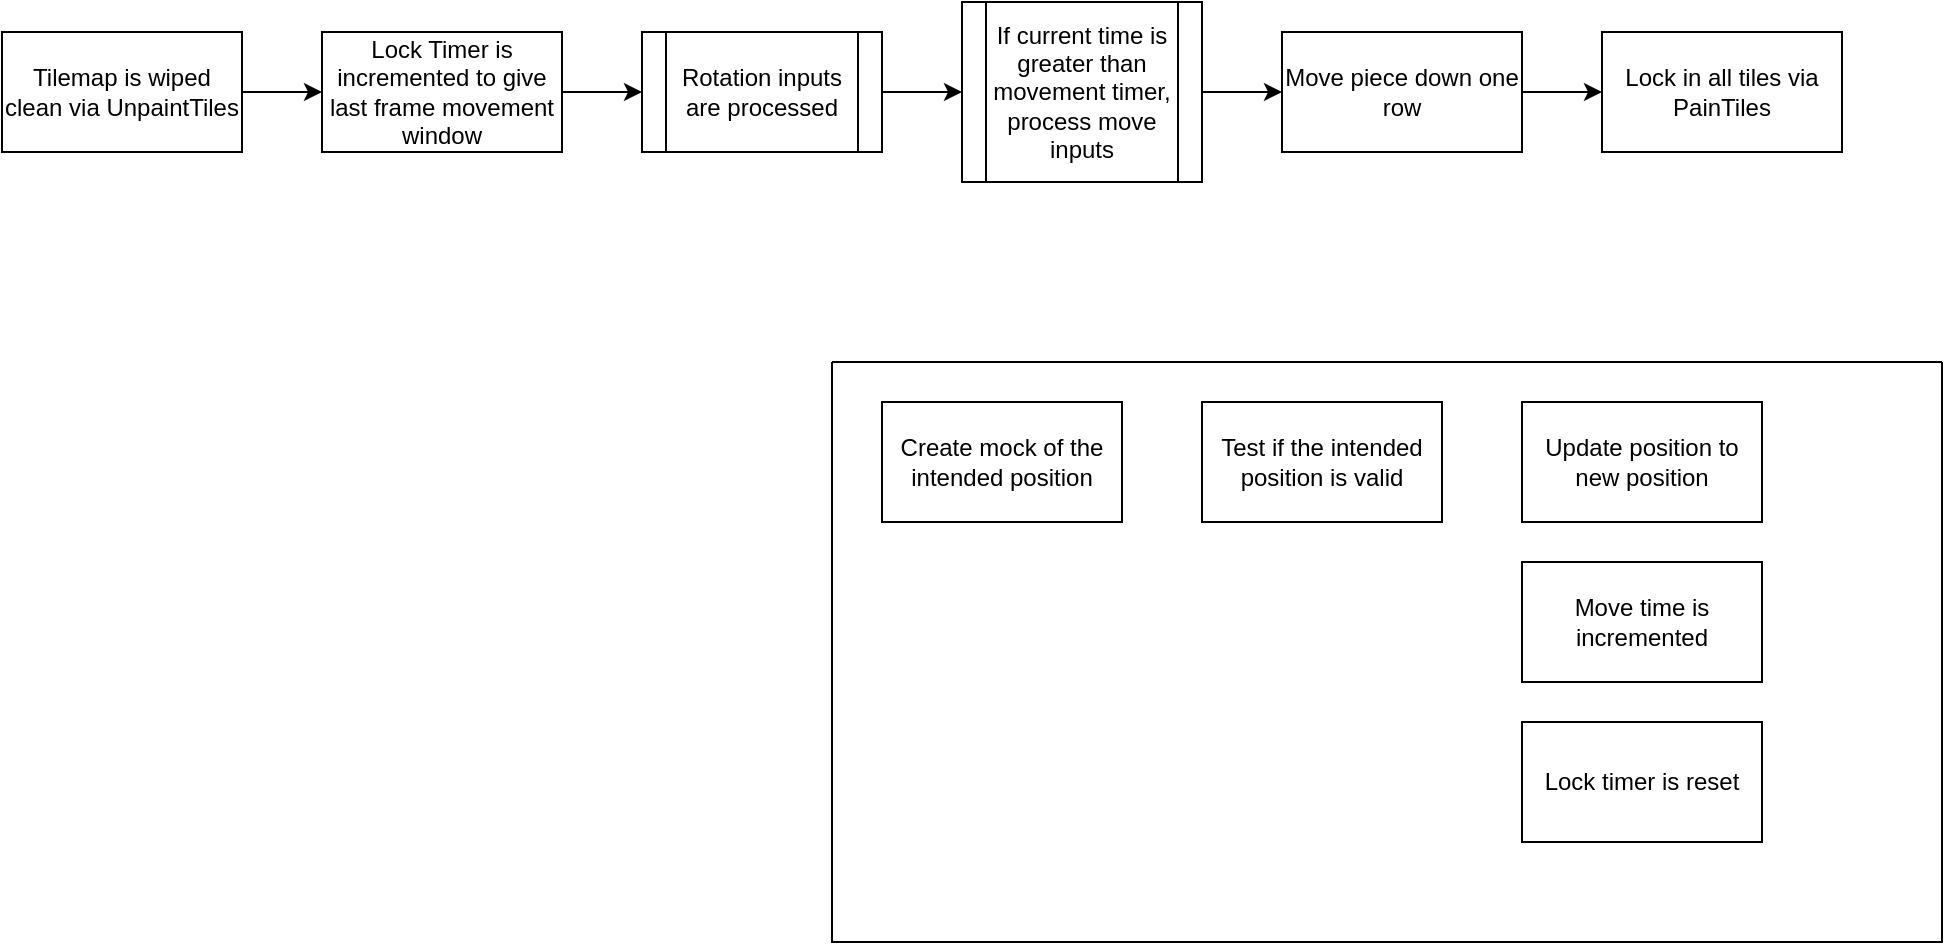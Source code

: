 <mxfile version="26.0.16" pages="2">
  <diagram name="Page-1" id="xsfzn51YltU21-Fv0yl1">
    <mxGraphModel dx="619" dy="726" grid="1" gridSize="10" guides="1" tooltips="1" connect="1" arrows="1" fold="1" page="1" pageScale="1" pageWidth="850" pageHeight="1100" math="0" shadow="0">
      <root>
        <mxCell id="0" />
        <mxCell id="1" parent="0" />
        <mxCell id="trjEK-N_bhUyEqZXemwE-7" style="edgeStyle=orthogonalEdgeStyle;rounded=0;orthogonalLoop=1;jettySize=auto;html=1;" parent="1" source="trjEK-N_bhUyEqZXemwE-4" target="trjEK-N_bhUyEqZXemwE-6" edge="1">
          <mxGeometry relative="1" as="geometry" />
        </mxCell>
        <mxCell id="trjEK-N_bhUyEqZXemwE-4" value="Tilemap is wiped clean via UnpaintTiles" style="rounded=0;whiteSpace=wrap;html=1;" parent="1" vertex="1">
          <mxGeometry x="40" y="55" width="120" height="60" as="geometry" />
        </mxCell>
        <mxCell id="trjEK-N_bhUyEqZXemwE-9" style="edgeStyle=orthogonalEdgeStyle;rounded=0;orthogonalLoop=1;jettySize=auto;html=1;" parent="1" source="trjEK-N_bhUyEqZXemwE-6" target="trjEK-N_bhUyEqZXemwE-8" edge="1">
          <mxGeometry relative="1" as="geometry" />
        </mxCell>
        <mxCell id="trjEK-N_bhUyEqZXemwE-6" value="Lock Timer is incremented to give last frame movement window" style="rounded=0;whiteSpace=wrap;html=1;" parent="1" vertex="1">
          <mxGeometry x="200" y="55" width="120" height="60" as="geometry" />
        </mxCell>
        <mxCell id="trjEK-N_bhUyEqZXemwE-11" style="edgeStyle=orthogonalEdgeStyle;rounded=0;orthogonalLoop=1;jettySize=auto;html=1;" parent="1" source="trjEK-N_bhUyEqZXemwE-8" target="trjEK-N_bhUyEqZXemwE-10" edge="1">
          <mxGeometry relative="1" as="geometry" />
        </mxCell>
        <mxCell id="trjEK-N_bhUyEqZXemwE-8" value="Rotation inputs are processed" style="rounded=0;whiteSpace=wrap;html=1;shape=process;backgroundOutline=1;" parent="1" vertex="1">
          <mxGeometry x="360" y="55" width="120" height="60" as="geometry" />
        </mxCell>
        <mxCell id="trjEK-N_bhUyEqZXemwE-14" style="edgeStyle=orthogonalEdgeStyle;rounded=0;orthogonalLoop=1;jettySize=auto;html=1;" parent="1" source="trjEK-N_bhUyEqZXemwE-10" target="trjEK-N_bhUyEqZXemwE-12" edge="1">
          <mxGeometry relative="1" as="geometry" />
        </mxCell>
        <mxCell id="trjEK-N_bhUyEqZXemwE-10" value="If current time is greater than movement timer, process move inputs" style="rounded=0;whiteSpace=wrap;html=1;shape=process;backgroundOutline=1;" parent="1" vertex="1">
          <mxGeometry x="520" y="40" width="120" height="90" as="geometry" />
        </mxCell>
        <mxCell id="trjEK-N_bhUyEqZXemwE-16" style="edgeStyle=orthogonalEdgeStyle;rounded=0;orthogonalLoop=1;jettySize=auto;html=1;" parent="1" source="trjEK-N_bhUyEqZXemwE-12" target="trjEK-N_bhUyEqZXemwE-15" edge="1">
          <mxGeometry relative="1" as="geometry" />
        </mxCell>
        <mxCell id="trjEK-N_bhUyEqZXemwE-12" value="Move piece down one row" style="rounded=0;whiteSpace=wrap;html=1;" parent="1" vertex="1">
          <mxGeometry x="680" y="55" width="120" height="60" as="geometry" />
        </mxCell>
        <mxCell id="trjEK-N_bhUyEqZXemwE-15" value="Lock in all tiles via PainTiles" style="rounded=0;whiteSpace=wrap;html=1;" parent="1" vertex="1">
          <mxGeometry x="840" y="55" width="120" height="60" as="geometry" />
        </mxCell>
        <mxCell id="trjEK-N_bhUyEqZXemwE-17" value="" style="swimlane;startSize=0;" parent="1" vertex="1">
          <mxGeometry x="455" y="220" width="555" height="290" as="geometry" />
        </mxCell>
        <mxCell id="trjEK-N_bhUyEqZXemwE-19" value="Create mock of the intended position" style="rounded=0;whiteSpace=wrap;html=1;" parent="trjEK-N_bhUyEqZXemwE-17" vertex="1">
          <mxGeometry x="25" y="20" width="120" height="60" as="geometry" />
        </mxCell>
        <mxCell id="trjEK-N_bhUyEqZXemwE-20" value="Test if the intended position is valid" style="rounded=0;whiteSpace=wrap;html=1;" parent="trjEK-N_bhUyEqZXemwE-17" vertex="1">
          <mxGeometry x="185" y="20" width="120" height="60" as="geometry" />
        </mxCell>
        <mxCell id="trjEK-N_bhUyEqZXemwE-24" value="Update position to new position" style="rounded=0;whiteSpace=wrap;html=1;" parent="trjEK-N_bhUyEqZXemwE-17" vertex="1">
          <mxGeometry x="345" y="20" width="120" height="60" as="geometry" />
        </mxCell>
        <mxCell id="trjEK-N_bhUyEqZXemwE-23" value="Move time is incremented" style="rounded=0;whiteSpace=wrap;html=1;" parent="trjEK-N_bhUyEqZXemwE-17" vertex="1">
          <mxGeometry x="345" y="100" width="120" height="60" as="geometry" />
        </mxCell>
        <mxCell id="trjEK-N_bhUyEqZXemwE-25" value="Lock timer is reset" style="rounded=0;whiteSpace=wrap;html=1;" parent="trjEK-N_bhUyEqZXemwE-17" vertex="1">
          <mxGeometry x="345" y="180" width="120" height="60" as="geometry" />
        </mxCell>
      </root>
    </mxGraphModel>
  </diagram>
  <diagram id="XzK21CoemzZGoUQgBb3T" name="Page-2">
    <mxGraphModel dx="1154" dy="582" grid="1" gridSize="10" guides="1" tooltips="1" connect="1" arrows="1" fold="1" page="1" pageScale="1" pageWidth="850" pageHeight="1100" math="0" shadow="0">
      <root>
        <mxCell id="0" />
        <mxCell id="1" parent="0" />
        <mxCell id="i2_EIGkTncLvoZjx5Brx-25" value="Awake()" style="swimlane;whiteSpace=wrap;html=1;strokeColor=default;align=left;verticalAlign=top;spacingLeft=16;fontFamily=Helvetica;fontSize=12;fontColor=default;fontStyle=1;fillColor=default;" parent="1" vertex="1">
          <mxGeometry x="40" y="40" width="1640" height="320" as="geometry" />
        </mxCell>
        <mxCell id="i2_EIGkTncLvoZjx5Brx-26" value="Board" style="swimlane;whiteSpace=wrap;html=1;strokeColor=default;align=left;verticalAlign=top;spacingLeft=16;fontFamily=Helvetica;fontSize=12;fontColor=default;fontStyle=1;fillColor=default;resizeHeight=0;resizeWidth=0;" parent="i2_EIGkTncLvoZjx5Brx-25" vertex="1">
          <mxGeometry x="440" y="50" width="360" height="240" as="geometry" />
        </mxCell>
        <mxCell id="i2_EIGkTncLvoZjx5Brx-28" value="Find TileMap" style="rounded=0;whiteSpace=wrap;html=1;" parent="i2_EIGkTncLvoZjx5Brx-26" vertex="1">
          <mxGeometry x="40" y="40" width="120" height="60" as="geometry" />
        </mxCell>
        <mxCell id="i2_EIGkTncLvoZjx5Brx-30" value="Find ActivePieceController" style="rounded=0;whiteSpace=wrap;html=1;" parent="i2_EIGkTncLvoZjx5Brx-26" vertex="1">
          <mxGeometry x="200" y="40" width="120" height="60" as="geometry" />
        </mxCell>
        <mxCell id="i2_EIGkTncLvoZjx5Brx-29" style="edgeStyle=orthogonalEdgeStyle;rounded=0;orthogonalLoop=1;jettySize=auto;html=1;entryX=0.5;entryY=0;entryDx=0;entryDy=0;" parent="i2_EIGkTncLvoZjx5Brx-26" source="i2_EIGkTncLvoZjx5Brx-30" target="i2_EIGkTncLvoZjx5Brx-31" edge="1">
          <mxGeometry relative="1" as="geometry" />
        </mxCell>
        <mxCell id="i2_EIGkTncLvoZjx5Brx-27" style="edgeStyle=orthogonalEdgeStyle;rounded=0;orthogonalLoop=1;jettySize=auto;html=1;entryX=0.5;entryY=0;entryDx=0;entryDy=0;" parent="i2_EIGkTncLvoZjx5Brx-26" source="i2_EIGkTncLvoZjx5Brx-28" target="i2_EIGkTncLvoZjx5Brx-31" edge="1">
          <mxGeometry relative="1" as="geometry" />
        </mxCell>
        <mxCell id="i2_EIGkTncLvoZjx5Brx-31" value="Initialize All Shapes" style="rounded=0;whiteSpace=wrap;html=1;" parent="i2_EIGkTncLvoZjx5Brx-26" vertex="1">
          <mxGeometry x="120" y="160" width="120" height="60" as="geometry" />
        </mxCell>
        <mxCell id="i2_EIGkTncLvoZjx5Brx-32" value="Shape" style="swimlane;whiteSpace=wrap;html=1;strokeColor=default;align=left;verticalAlign=top;spacingLeft=16;fontFamily=Helvetica;fontSize=12;fontColor=default;fontStyle=1;fillColor=default;" parent="i2_EIGkTncLvoZjx5Brx-25" vertex="1">
          <mxGeometry x="840" y="170" width="200" height="120" as="geometry" />
        </mxCell>
        <mxCell id="i2_EIGkTncLvoZjx5Brx-21" value="Set Cells and Wall Kick Vectors" style="rounded=0;whiteSpace=wrap;html=1;" parent="i2_EIGkTncLvoZjx5Brx-32" vertex="1">
          <mxGeometry x="40" y="40" width="120" height="60" as="geometry" />
        </mxCell>
        <mxCell id="i2_EIGkTncLvoZjx5Brx-33" style="edgeStyle=orthogonalEdgeStyle;rounded=0;orthogonalLoop=1;jettySize=auto;html=1;entryX=0;entryY=0.5;entryDx=0;entryDy=0;fontFamily=Helvetica;fontSize=12;fontColor=default;fontStyle=1;" parent="i2_EIGkTncLvoZjx5Brx-25" source="i2_EIGkTncLvoZjx5Brx-31" target="i2_EIGkTncLvoZjx5Brx-21" edge="1">
          <mxGeometry relative="1" as="geometry" />
        </mxCell>
        <mxCell id="i2_EIGkTncLvoZjx5Brx-41" value="Update()" style="swimlane;whiteSpace=wrap;html=1;strokeColor=default;align=left;verticalAlign=top;spacingLeft=16;fontFamily=Helvetica;fontSize=12;fontColor=default;fontStyle=1;fillColor=default;" parent="1" vertex="1">
          <mxGeometry x="40" y="400" width="2440" height="1760" as="geometry" />
        </mxCell>
        <mxCell id="i2_EIGkTncLvoZjx5Brx-42" value="ActivePieceController" style="swimlane;whiteSpace=wrap;html=1;strokeColor=default;align=left;verticalAlign=top;spacingLeft=16;fontFamily=Helvetica;fontSize=12;fontColor=default;fontStyle=1;fillColor=default;resizeHeight=0;resizeWidth=0;" parent="i2_EIGkTncLvoZjx5Brx-41" vertex="1">
          <mxGeometry x="40" y="40" width="1840" height="1680" as="geometry" />
        </mxCell>
        <mxCell id="i2_EIGkTncLvoZjx5Brx-44" value="Ask Board to UnpaintTiles" style="rounded=0;whiteSpace=wrap;html=1;" parent="i2_EIGkTncLvoZjx5Brx-42" vertex="1">
          <mxGeometry x="40" y="60" width="120" height="60" as="geometry" />
        </mxCell>
        <mxCell id="i2_EIGkTncLvoZjx5Brx-88" style="edgeStyle=orthogonalEdgeStyle;rounded=0;orthogonalLoop=1;jettySize=auto;html=1;entryX=0;entryY=0.25;entryDx=0;entryDy=0;fontFamily=Helvetica;fontSize=12;fontColor=default;fontStyle=1;" parent="i2_EIGkTncLvoZjx5Brx-42" source="i2_EIGkTncLvoZjx5Brx-60" target="i2_EIGkTncLvoZjx5Brx-85" edge="1">
          <mxGeometry relative="1" as="geometry" />
        </mxCell>
        <mxCell id="i2_EIGkTncLvoZjx5Brx-60" value="Increment LockTime" style="rounded=0;whiteSpace=wrap;html=1;" parent="i2_EIGkTncLvoZjx5Brx-42" vertex="1">
          <mxGeometry x="40" y="160" width="120" height="60" as="geometry" />
        </mxCell>
        <mxCell id="i2_EIGkTncLvoZjx5Brx-71" style="edgeStyle=orthogonalEdgeStyle;rounded=0;orthogonalLoop=1;jettySize=auto;html=1;entryX=0.5;entryY=0;entryDx=0;entryDy=0;fontFamily=Helvetica;fontSize=12;fontColor=default;fontStyle=1;" parent="i2_EIGkTncLvoZjx5Brx-42" source="i2_EIGkTncLvoZjx5Brx-64" target="i2_EIGkTncLvoZjx5Brx-65" edge="1">
          <mxGeometry relative="1" as="geometry" />
        </mxCell>
        <mxCell id="i2_EIGkTncLvoZjx5Brx-64" value="Handle Hard Drop" style="rounded=0;whiteSpace=wrap;html=1;" parent="i2_EIGkTncLvoZjx5Brx-42" vertex="1">
          <mxGeometry x="50" y="960" width="120" height="60" as="geometry" />
        </mxCell>
        <mxCell id="i2_EIGkTncLvoZjx5Brx-72" style="edgeStyle=orthogonalEdgeStyle;rounded=0;orthogonalLoop=1;jettySize=auto;html=1;entryX=0.5;entryY=0;entryDx=0;entryDy=0;fontFamily=Helvetica;fontSize=12;fontColor=default;fontStyle=1;" parent="i2_EIGkTncLvoZjx5Brx-42" source="i2_EIGkTncLvoZjx5Brx-65" target="i2_EIGkTncLvoZjx5Brx-66" edge="1">
          <mxGeometry relative="1" as="geometry" />
        </mxCell>
        <mxCell id="i2_EIGkTncLvoZjx5Brx-65" value="Handle Move Inputs" style="rounded=0;whiteSpace=wrap;html=1;" parent="i2_EIGkTncLvoZjx5Brx-42" vertex="1">
          <mxGeometry x="50" y="1080" width="120" height="60" as="geometry" />
        </mxCell>
        <mxCell id="i2_EIGkTncLvoZjx5Brx-73" style="edgeStyle=orthogonalEdgeStyle;rounded=0;orthogonalLoop=1;jettySize=auto;html=1;entryX=0.5;entryY=0;entryDx=0;entryDy=0;fontFamily=Helvetica;fontSize=12;fontColor=default;fontStyle=1;" parent="i2_EIGkTncLvoZjx5Brx-42" source="i2_EIGkTncLvoZjx5Brx-66" target="i2_EIGkTncLvoZjx5Brx-67" edge="1">
          <mxGeometry relative="1" as="geometry" />
        </mxCell>
        <mxCell id="i2_EIGkTncLvoZjx5Brx-66" value="Step" style="rounded=0;whiteSpace=wrap;html=1;" parent="i2_EIGkTncLvoZjx5Brx-42" vertex="1">
          <mxGeometry x="50" y="1200" width="120" height="60" as="geometry" />
        </mxCell>
        <mxCell id="i2_EIGkTncLvoZjx5Brx-67" value="Ask Board to Paint Tiles" style="rounded=0;whiteSpace=wrap;html=1;" parent="i2_EIGkTncLvoZjx5Brx-42" vertex="1">
          <mxGeometry x="50" y="1320" width="120" height="60" as="geometry" />
        </mxCell>
        <mxCell id="i2_EIGkTncLvoZjx5Brx-106" style="edgeStyle=orthogonalEdgeStyle;rounded=0;orthogonalLoop=1;jettySize=auto;html=1;exitX=0.25;exitY=1;exitDx=0;exitDy=0;entryX=0.5;entryY=0;entryDx=0;entryDy=0;fontFamily=Helvetica;fontSize=12;fontColor=default;fontStyle=0;" parent="i2_EIGkTncLvoZjx5Brx-42" source="i2_EIGkTncLvoZjx5Brx-85" target="i2_EIGkTncLvoZjx5Brx-64" edge="1">
          <mxGeometry relative="1" as="geometry" />
        </mxCell>
        <mxCell id="i2_EIGkTncLvoZjx5Brx-85" value="Rotate(int direction)" style="swimlane;whiteSpace=wrap;html=1;strokeColor=default;align=left;verticalAlign=top;spacingLeft=16;fontFamily=Helvetica;fontSize=12;fontColor=default;fontStyle=1;fillColor=default;" parent="i2_EIGkTncLvoZjx5Brx-42" vertex="1">
          <mxGeometry x="160" y="280" width="1600" height="600" as="geometry" />
        </mxCell>
        <mxCell id="i2_EIGkTncLvoZjx5Brx-92" style="edgeStyle=orthogonalEdgeStyle;rounded=0;orthogonalLoop=1;jettySize=auto;html=1;entryX=0.5;entryY=0;entryDx=0;entryDy=0;fontFamily=Helvetica;fontSize=12;fontColor=default;fontStyle=0;" parent="i2_EIGkTncLvoZjx5Brx-85" source="i2_EIGkTncLvoZjx5Brx-86" target="i2_EIGkTncLvoZjx5Brx-91" edge="1">
          <mxGeometry relative="1" as="geometry" />
        </mxCell>
        <mxCell id="i2_EIGkTncLvoZjx5Brx-86" value="Save Original Rotation Index" style="rounded=0;whiteSpace=wrap;html=1;strokeColor=default;align=center;verticalAlign=middle;spacingLeft=0;fontFamily=Helvetica;fontSize=12;fontColor=default;fontStyle=0;fillColor=default;" parent="i2_EIGkTncLvoZjx5Brx-85" vertex="1">
          <mxGeometry x="80" y="40" width="120" height="60" as="geometry" />
        </mxCell>
        <mxCell id="i2_EIGkTncLvoZjx5Brx-90" style="edgeStyle=orthogonalEdgeStyle;rounded=0;orthogonalLoop=1;jettySize=auto;html=1;exitX=0;exitY=0.25;exitDx=0;exitDy=0;entryX=0;entryY=0.5;entryDx=0;entryDy=0;fontFamily=Helvetica;fontSize=12;fontColor=default;fontStyle=1;" parent="i2_EIGkTncLvoZjx5Brx-85" source="i2_EIGkTncLvoZjx5Brx-85" target="i2_EIGkTncLvoZjx5Brx-86" edge="1">
          <mxGeometry relative="1" as="geometry">
            <Array as="points">
              <mxPoint x="40" y="130" />
              <mxPoint x="40" y="70" />
            </Array>
          </mxGeometry>
        </mxCell>
        <mxCell id="i2_EIGkTncLvoZjx5Brx-100" style="edgeStyle=orthogonalEdgeStyle;rounded=0;orthogonalLoop=1;jettySize=auto;html=1;entryX=0;entryY=0.25;entryDx=0;entryDy=0;fontFamily=Helvetica;fontSize=12;fontColor=default;fontStyle=0;" parent="i2_EIGkTncLvoZjx5Brx-85" source="i2_EIGkTncLvoZjx5Brx-91" target="i2_EIGkTncLvoZjx5Brx-95" edge="1">
          <mxGeometry relative="1" as="geometry" />
        </mxCell>
        <mxCell id="i2_EIGkTncLvoZjx5Brx-91" value="Generate Test Rotation Index" style="rounded=0;whiteSpace=wrap;html=1;strokeColor=default;align=center;verticalAlign=middle;spacingLeft=0;fontFamily=Helvetica;fontSize=12;fontColor=default;fontStyle=0;fillColor=default;" parent="i2_EIGkTncLvoZjx5Brx-85" vertex="1">
          <mxGeometry x="80" y="160" width="120" height="60" as="geometry" />
        </mxCell>
        <mxCell id="i2_EIGkTncLvoZjx5Brx-95" value="ApplyRotationMatrix(int direction)" style="swimlane;whiteSpace=wrap;html=1;strokeColor=default;align=left;verticalAlign=top;spacingLeft=16;fontFamily=Helvetica;fontSize=12;fontColor=default;fontStyle=1;fillColor=default;" parent="i2_EIGkTncLvoZjx5Brx-85" vertex="1">
          <mxGeometry x="320" y="40" width="280" height="520" as="geometry" />
        </mxCell>
        <mxCell id="cFUVv5va99kzUhsg3ovp-7" style="edgeStyle=orthogonalEdgeStyle;rounded=0;orthogonalLoop=1;jettySize=auto;html=1;entryX=0.5;entryY=0;entryDx=0;entryDy=0;" edge="1" parent="i2_EIGkTncLvoZjx5Brx-95" source="i2_EIGkTncLvoZjx5Brx-97" target="cFUVv5va99kzUhsg3ovp-6">
          <mxGeometry relative="1" as="geometry" />
        </mxCell>
        <mxCell id="i2_EIGkTncLvoZjx5Brx-97" value="Get Rotation Matrix Constant" style="rounded=0;whiteSpace=wrap;html=1;strokeColor=default;align=center;verticalAlign=middle;spacingLeft=0;fontFamily=Helvetica;fontSize=12;fontColor=default;fontStyle=0;fillColor=default;" parent="i2_EIGkTncLvoZjx5Brx-95" vertex="1">
          <mxGeometry x="80" y="40" width="120" height="60" as="geometry" />
        </mxCell>
        <mxCell id="cFUVv5va99kzUhsg3ovp-5" style="edgeStyle=orthogonalEdgeStyle;rounded=0;orthogonalLoop=1;jettySize=auto;html=1;fontFamily=Helvetica;fontSize=12;fontColor=default;fontStyle=0;exitX=0;exitY=0.25;exitDx=0;exitDy=0;entryX=0;entryY=0.5;entryDx=0;entryDy=0;" edge="1" parent="i2_EIGkTncLvoZjx5Brx-95" source="i2_EIGkTncLvoZjx5Brx-95" target="i2_EIGkTncLvoZjx5Brx-97">
          <mxGeometry relative="1" as="geometry">
            <mxPoint x="20" y="150" as="sourcePoint" />
            <mxPoint x="110" y="130" as="targetPoint" />
            <Array as="points">
              <mxPoint x="40" y="130" />
              <mxPoint x="40" y="70" />
            </Array>
          </mxGeometry>
        </mxCell>
        <mxCell id="cFUVv5va99kzUhsg3ovp-9" style="edgeStyle=orthogonalEdgeStyle;rounded=0;orthogonalLoop=1;jettySize=auto;html=1;entryX=0.5;entryY=0;entryDx=0;entryDy=0;" edge="1" parent="i2_EIGkTncLvoZjx5Brx-95" source="cFUVv5va99kzUhsg3ovp-6" target="cFUVv5va99kzUhsg3ovp-8">
          <mxGeometry relative="1" as="geometry" />
        </mxCell>
        <mxCell id="cFUVv5va99kzUhsg3ovp-6" value="For Each Cell, Apply Rotation Matrix Transformations" style="rounded=0;whiteSpace=wrap;html=1;strokeColor=default;align=center;verticalAlign=middle;spacingLeft=0;fontFamily=Helvetica;fontSize=12;fontColor=default;fontStyle=0;fillColor=default;" vertex="1" parent="i2_EIGkTncLvoZjx5Brx-95">
          <mxGeometry x="80" y="160" width="120" height="60" as="geometry" />
        </mxCell>
        <mxCell id="cFUVv5va99kzUhsg3ovp-8" value="Reassign Rotated Matrix to Cell" style="rounded=0;whiteSpace=wrap;html=1;strokeColor=default;align=center;verticalAlign=middle;spacingLeft=0;fontFamily=Helvetica;fontSize=12;fontColor=default;fontStyle=0;fillColor=default;" vertex="1" parent="i2_EIGkTncLvoZjx5Brx-95">
          <mxGeometry x="80" y="280" width="120" height="60" as="geometry" />
        </mxCell>
        <mxCell id="i2_EIGkTncLvoZjx5Brx-102" value="TestWallKicks(int rotationIndex, int rotationDirection)" style="swimlane;whiteSpace=wrap;html=1;strokeColor=default;align=left;verticalAlign=top;spacingLeft=16;fontFamily=Helvetica;fontSize=12;fontColor=default;fontStyle=1;fillColor=default;startSize=40;" parent="i2_EIGkTncLvoZjx5Brx-85" vertex="1">
          <mxGeometry x="680" y="40" width="280" height="520" as="geometry" />
        </mxCell>
        <mxCell id="i2_EIGkTncLvoZjx5Brx-104" value="Set Rotation Index for Real" style="rounded=0;whiteSpace=wrap;html=1;strokeColor=default;align=center;verticalAlign=middle;spacingLeft=0;fontFamily=Helvetica;fontSize=12;fontColor=default;fontStyle=0;fillColor=default;" parent="i2_EIGkTncLvoZjx5Brx-85" vertex="1">
          <mxGeometry x="1000" y="40" width="120" height="60" as="geometry" />
        </mxCell>
        <mxCell id="i2_EIGkTncLvoZjx5Brx-105" value="Unapply Rotation Matrix" style="rounded=0;whiteSpace=wrap;html=1;strokeColor=default;align=center;verticalAlign=middle;spacingLeft=0;fontFamily=Helvetica;fontSize=12;fontColor=default;fontStyle=0;fillColor=default;" parent="i2_EIGkTncLvoZjx5Brx-85" vertex="1">
          <mxGeometry x="1160" y="40" width="120" height="60" as="geometry" />
        </mxCell>
        <mxCell id="cFUVv5va99kzUhsg3ovp-11" style="edgeStyle=orthogonalEdgeStyle;rounded=0;orthogonalLoop=1;jettySize=auto;html=1;entryX=0;entryY=0.25;entryDx=0;entryDy=0;" edge="1" parent="i2_EIGkTncLvoZjx5Brx-85" source="cFUVv5va99kzUhsg3ovp-8" target="i2_EIGkTncLvoZjx5Brx-102">
          <mxGeometry relative="1" as="geometry">
            <Array as="points">
              <mxPoint x="640" y="350" />
              <mxPoint x="640" y="170" />
            </Array>
          </mxGeometry>
        </mxCell>
        <mxCell id="i2_EIGkTncLvoZjx5Brx-51" value="Board" style="swimlane;whiteSpace=wrap;html=1;strokeColor=default;align=left;verticalAlign=top;spacingLeft=16;fontFamily=Helvetica;fontSize=12;fontColor=default;fontStyle=1;fillColor=default;resizeHeight=0;resizeWidth=0;" parent="i2_EIGkTncLvoZjx5Brx-41" vertex="1">
          <mxGeometry x="1960" y="40" width="360" height="1680" as="geometry" />
        </mxCell>
        <mxCell id="i2_EIGkTncLvoZjx5Brx-75" value="UnpaintTiles(ActivePieceController piece)" style="swimlane;whiteSpace=wrap;html=1;strokeColor=default;align=left;verticalAlign=top;spacingLeft=16;fontFamily=Helvetica;fontSize=12;fontColor=default;fontStyle=1;fillColor=default;" parent="i2_EIGkTncLvoZjx5Brx-51" vertex="1">
          <mxGeometry x="40" y="40" width="280" height="200" as="geometry" />
        </mxCell>
        <mxCell id="i2_EIGkTncLvoZjx5Brx-84" style="edgeStyle=orthogonalEdgeStyle;rounded=0;orthogonalLoop=1;jettySize=auto;html=1;entryX=0;entryY=0.75;entryDx=0;entryDy=0;fontFamily=Helvetica;fontSize=12;fontColor=default;fontStyle=1;" parent="i2_EIGkTncLvoZjx5Brx-75" source="i2_EIGkTncLvoZjx5Brx-82" target="i2_EIGkTncLvoZjx5Brx-75" edge="1">
          <mxGeometry relative="1" as="geometry">
            <Array as="points">
              <mxPoint x="140" y="150" />
            </Array>
          </mxGeometry>
        </mxCell>
        <mxCell id="i2_EIGkTncLvoZjx5Brx-82" value="For each cell in piece, set a null tile at (cell position + tetromino position)" style="rounded=0;whiteSpace=wrap;html=1;strokeColor=default;align=left;verticalAlign=top;spacingLeft=16;fontFamily=Helvetica;fontSize=12;fontColor=default;fontStyle=1;fillColor=default;" parent="i2_EIGkTncLvoZjx5Brx-75" vertex="1">
          <mxGeometry x="40" y="70" width="200" height="60" as="geometry" />
        </mxCell>
        <mxCell id="i2_EIGkTncLvoZjx5Brx-83" style="edgeStyle=orthogonalEdgeStyle;rounded=0;orthogonalLoop=1;jettySize=auto;html=1;exitX=0;exitY=0.25;exitDx=0;exitDy=0;entryX=0.5;entryY=0;entryDx=0;entryDy=0;fontFamily=Helvetica;fontSize=12;fontColor=default;fontStyle=1;" parent="i2_EIGkTncLvoZjx5Brx-75" source="i2_EIGkTncLvoZjx5Brx-75" target="i2_EIGkTncLvoZjx5Brx-82" edge="1">
          <mxGeometry relative="1" as="geometry">
            <Array as="points">
              <mxPoint x="140" y="50" />
            </Array>
          </mxGeometry>
        </mxCell>
        <mxCell id="i2_EIGkTncLvoZjx5Brx-78" style="edgeStyle=orthogonalEdgeStyle;rounded=0;orthogonalLoop=1;jettySize=auto;html=1;entryX=0;entryY=0.25;entryDx=0;entryDy=0;fontFamily=Helvetica;fontSize=12;fontColor=default;fontStyle=1;" parent="i2_EIGkTncLvoZjx5Brx-41" source="i2_EIGkTncLvoZjx5Brx-44" target="i2_EIGkTncLvoZjx5Brx-75" edge="1">
          <mxGeometry relative="1" as="geometry" />
        </mxCell>
        <mxCell id="i2_EIGkTncLvoZjx5Brx-79" style="edgeStyle=orthogonalEdgeStyle;rounded=0;orthogonalLoop=1;jettySize=auto;html=1;exitX=0;exitY=0.75;exitDx=0;exitDy=0;entryX=1;entryY=0.5;entryDx=0;entryDy=0;fontFamily=Helvetica;fontSize=12;fontColor=default;fontStyle=1;" parent="i2_EIGkTncLvoZjx5Brx-41" source="i2_EIGkTncLvoZjx5Brx-75" target="i2_EIGkTncLvoZjx5Brx-60" edge="1">
          <mxGeometry relative="1" as="geometry" />
        </mxCell>
      </root>
    </mxGraphModel>
  </diagram>
</mxfile>

